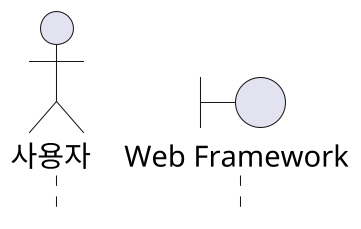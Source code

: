 @startuml

!startsub STYLE

skinparam dpi 200
skinparam style strictuml
skinparam ParticipantPadding 100

hide footbox

autoactivate on

!endsub

!startsub PARTICIPANTS

actor 사용자
boundary "Web Framework" as view

!endsub

@enduml